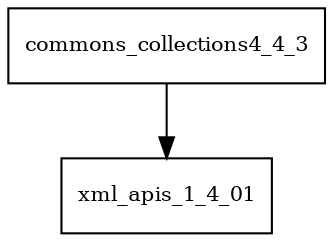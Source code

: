 digraph commons_collections4_4_3_dependencies {
  node [shape = box, fontsize=10.0];
  commons_collections4_4_3 -> xml_apis_1_4_01;
}
